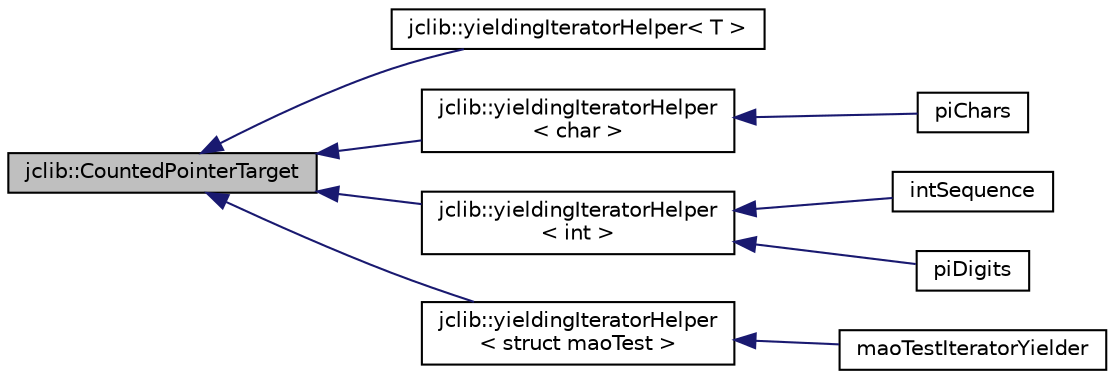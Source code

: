 digraph "jclib::CountedPointerTarget"
{
  edge [fontname="Helvetica",fontsize="10",labelfontname="Helvetica",labelfontsize="10"];
  node [fontname="Helvetica",fontsize="10",shape=record];
  rankdir="LR";
  Node0 [label="jclib::CountedPointerTarget",height=0.2,width=0.4,color="black", fillcolor="grey75", style="filled", fontcolor="black"];
  Node0 -> Node1 [dir="back",color="midnightblue",fontsize="10",style="solid",fontname="Helvetica"];
  Node1 [label="jclib::yieldingIteratorHelper\< T \>",height=0.2,width=0.4,color="black", fillcolor="white", style="filled",URL="$classjclib_1_1yieldingIteratorHelper.html"];
  Node0 -> Node2 [dir="back",color="midnightblue",fontsize="10",style="solid",fontname="Helvetica"];
  Node2 [label="jclib::yieldingIteratorHelper\l\< char \>",height=0.2,width=0.4,color="black", fillcolor="white", style="filled",URL="$classjclib_1_1yieldingIteratorHelper.html"];
  Node2 -> Node3 [dir="back",color="midnightblue",fontsize="10",style="solid",fontname="Helvetica"];
  Node3 [label="piChars",height=0.2,width=0.4,color="black", fillcolor="white", style="filled",URL="$classpiChars.html"];
  Node0 -> Node4 [dir="back",color="midnightblue",fontsize="10",style="solid",fontname="Helvetica"];
  Node4 [label="jclib::yieldingIteratorHelper\l\< int \>",height=0.2,width=0.4,color="black", fillcolor="white", style="filled",URL="$classjclib_1_1yieldingIteratorHelper.html"];
  Node4 -> Node5 [dir="back",color="midnightblue",fontsize="10",style="solid",fontname="Helvetica"];
  Node5 [label="intSequence",height=0.2,width=0.4,color="black", fillcolor="white", style="filled",URL="$classintSequence.html"];
  Node4 -> Node6 [dir="back",color="midnightblue",fontsize="10",style="solid",fontname="Helvetica"];
  Node6 [label="piDigits",height=0.2,width=0.4,color="black", fillcolor="white", style="filled",URL="$classpiDigits.html"];
  Node0 -> Node7 [dir="back",color="midnightblue",fontsize="10",style="solid",fontname="Helvetica"];
  Node7 [label="jclib::yieldingIteratorHelper\l\< struct maoTest \>",height=0.2,width=0.4,color="black", fillcolor="white", style="filled",URL="$classjclib_1_1yieldingIteratorHelper.html"];
  Node7 -> Node8 [dir="back",color="midnightblue",fontsize="10",style="solid",fontname="Helvetica"];
  Node8 [label="maoTestIteratorYielder",height=0.2,width=0.4,color="black", fillcolor="white", style="filled",URL="$classmaoTestIteratorYielder.html"];
}
